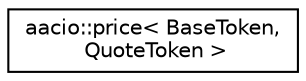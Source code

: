 digraph "Graphical Class Hierarchy"
{
  edge [fontname="Helvetica",fontsize="10",labelfontname="Helvetica",labelfontsize="10"];
  node [fontname="Helvetica",fontsize="10",shape=record];
  rankdir="LR";
  Node0 [label="aacio::price\< BaseToken,\l QuoteToken \>",height=0.2,width=0.4,color="black", fillcolor="white", style="filled",URL="$structaacio_1_1price.html",tooltip="Defines a fixed precision price between two tokens. "];
}
